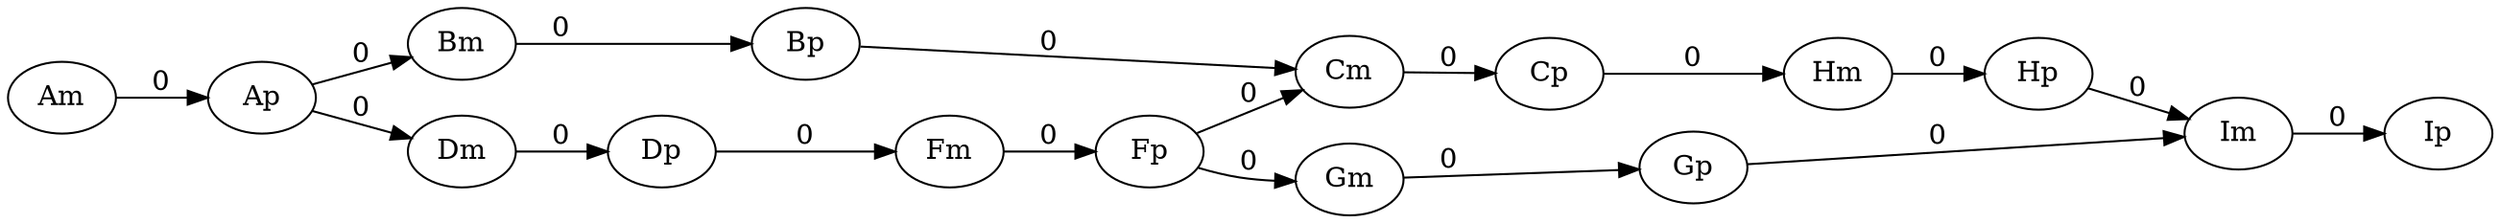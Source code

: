 digraph{
	rankdir=LR
	Am -> Ap [label=0]
	Ap -> Bm [label=0]
	Ap -> Dm [label=0]
	Bm -> Bp [label=0]
	Bp -> Cm [label=0]
	Dm -> Dp [label=0]
	Dp -> Fm [label=0]
	Cm -> Cp [label=0]
	Cp -> Hm [label=0]
	Hm -> Hp [label=0]
	Hp -> Im [label=0]
	Fm -> Fp [label=0]
	Fp -> Gm [label=0]
	Fp -> Cm [label=0]
	Gm -> Gp [label=0]
	Gp -> Im [label=0]
	Im -> Ip [label=0]
}